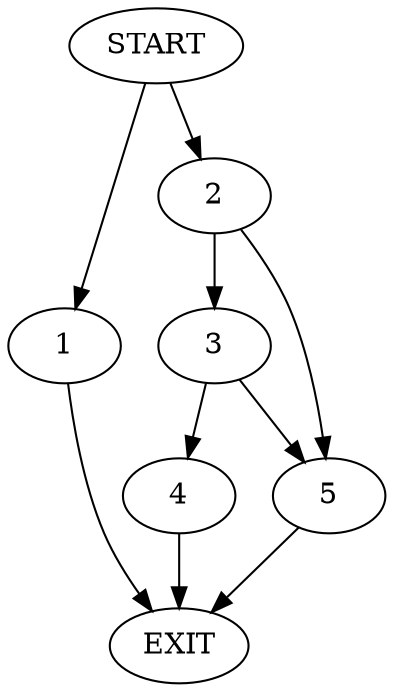 digraph { 
0 [label="START"];
1;
2;
3;
4;
5;
6[label="EXIT"];
0 -> 1;
0 -> 2;
1 -> 6;
2 -> 3;
2 -> 5;
3 -> 4;
3 -> 5;
4 -> 6;
5 -> 6;
}